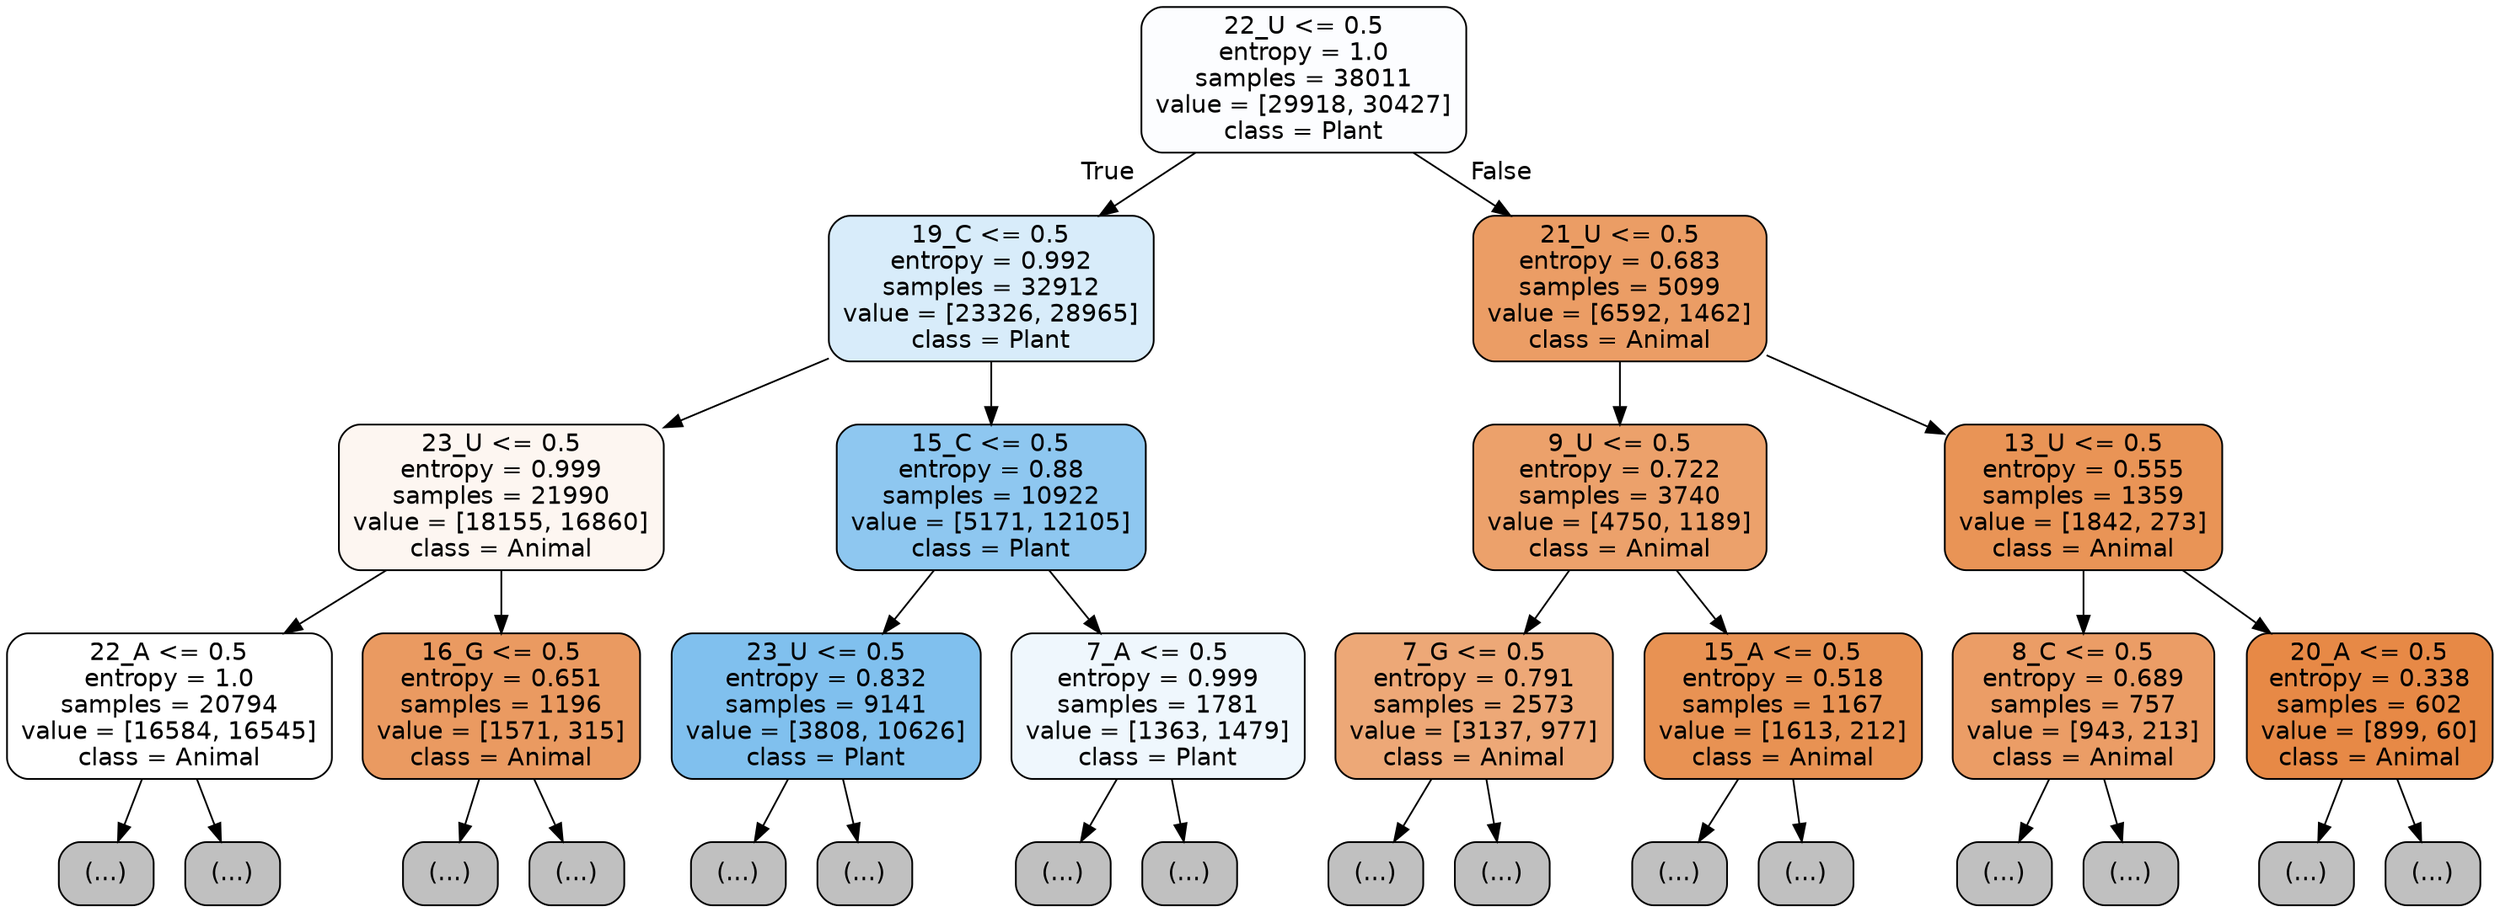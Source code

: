 digraph Tree {
node [shape=box, style="filled, rounded", color="black", fontname="helvetica"] ;
edge [fontname="helvetica"] ;
0 [label="22_U <= 0.5\nentropy = 1.0\nsamples = 38011\nvalue = [29918, 30427]\nclass = Plant", fillcolor="#fcfdff"] ;
1 [label="19_C <= 0.5\nentropy = 0.992\nsamples = 32912\nvalue = [23326, 28965]\nclass = Plant", fillcolor="#d8ecfa"] ;
0 -> 1 [labeldistance=2.5, labelangle=45, headlabel="True"] ;
2 [label="23_U <= 0.5\nentropy = 0.999\nsamples = 21990\nvalue = [18155, 16860]\nclass = Animal", fillcolor="#fdf6f1"] ;
1 -> 2 ;
3 [label="22_A <= 0.5\nentropy = 1.0\nsamples = 20794\nvalue = [16584, 16545]\nclass = Animal", fillcolor="#ffffff"] ;
2 -> 3 ;
4 [label="(...)", fillcolor="#C0C0C0"] ;
3 -> 4 ;
9539 [label="(...)", fillcolor="#C0C0C0"] ;
3 -> 9539 ;
10784 [label="16_G <= 0.5\nentropy = 0.651\nsamples = 1196\nvalue = [1571, 315]\nclass = Animal", fillcolor="#ea9a61"] ;
2 -> 10784 ;
10785 [label="(...)", fillcolor="#C0C0C0"] ;
10784 -> 10785 ;
11140 [label="(...)", fillcolor="#C0C0C0"] ;
10784 -> 11140 ;
11249 [label="15_C <= 0.5\nentropy = 0.88\nsamples = 10922\nvalue = [5171, 12105]\nclass = Plant", fillcolor="#8ec7f0"] ;
1 -> 11249 ;
11250 [label="23_U <= 0.5\nentropy = 0.832\nsamples = 9141\nvalue = [3808, 10626]\nclass = Plant", fillcolor="#80c0ee"] ;
11249 -> 11250 ;
11251 [label="(...)", fillcolor="#C0C0C0"] ;
11250 -> 11251 ;
13868 [label="(...)", fillcolor="#C0C0C0"] ;
11250 -> 13868 ;
14003 [label="7_A <= 0.5\nentropy = 0.999\nsamples = 1781\nvalue = [1363, 1479]\nclass = Plant", fillcolor="#eff7fd"] ;
11249 -> 14003 ;
14004 [label="(...)", fillcolor="#C0C0C0"] ;
14003 -> 14004 ;
14611 [label="(...)", fillcolor="#C0C0C0"] ;
14003 -> 14611 ;
14858 [label="21_U <= 0.5\nentropy = 0.683\nsamples = 5099\nvalue = [6592, 1462]\nclass = Animal", fillcolor="#eb9d65"] ;
0 -> 14858 [labeldistance=2.5, labelangle=-45, headlabel="False"] ;
14859 [label="9_U <= 0.5\nentropy = 0.722\nsamples = 3740\nvalue = [4750, 1189]\nclass = Animal", fillcolor="#eca16b"] ;
14858 -> 14859 ;
14860 [label="7_G <= 0.5\nentropy = 0.791\nsamples = 2573\nvalue = [3137, 977]\nclass = Animal", fillcolor="#eda877"] ;
14859 -> 14860 ;
14861 [label="(...)", fillcolor="#C0C0C0"] ;
14860 -> 14861 ;
15646 [label="(...)", fillcolor="#C0C0C0"] ;
14860 -> 15646 ;
15935 [label="15_A <= 0.5\nentropy = 0.518\nsamples = 1167\nvalue = [1613, 212]\nclass = Animal", fillcolor="#e89253"] ;
14859 -> 15935 ;
15936 [label="(...)", fillcolor="#C0C0C0"] ;
15935 -> 15936 ;
16225 [label="(...)", fillcolor="#C0C0C0"] ;
15935 -> 16225 ;
16306 [label="13_U <= 0.5\nentropy = 0.555\nsamples = 1359\nvalue = [1842, 273]\nclass = Animal", fillcolor="#e99456"] ;
14858 -> 16306 ;
16307 [label="8_C <= 0.5\nentropy = 0.689\nsamples = 757\nvalue = [943, 213]\nclass = Animal", fillcolor="#eb9d66"] ;
16306 -> 16307 ;
16308 [label="(...)", fillcolor="#C0C0C0"] ;
16307 -> 16308 ;
16607 [label="(...)", fillcolor="#C0C0C0"] ;
16307 -> 16607 ;
16666 [label="20_A <= 0.5\nentropy = 0.338\nsamples = 602\nvalue = [899, 60]\nclass = Animal", fillcolor="#e78946"] ;
16306 -> 16666 ;
16667 [label="(...)", fillcolor="#C0C0C0"] ;
16666 -> 16667 ;
16762 [label="(...)", fillcolor="#C0C0C0"] ;
16666 -> 16762 ;
}